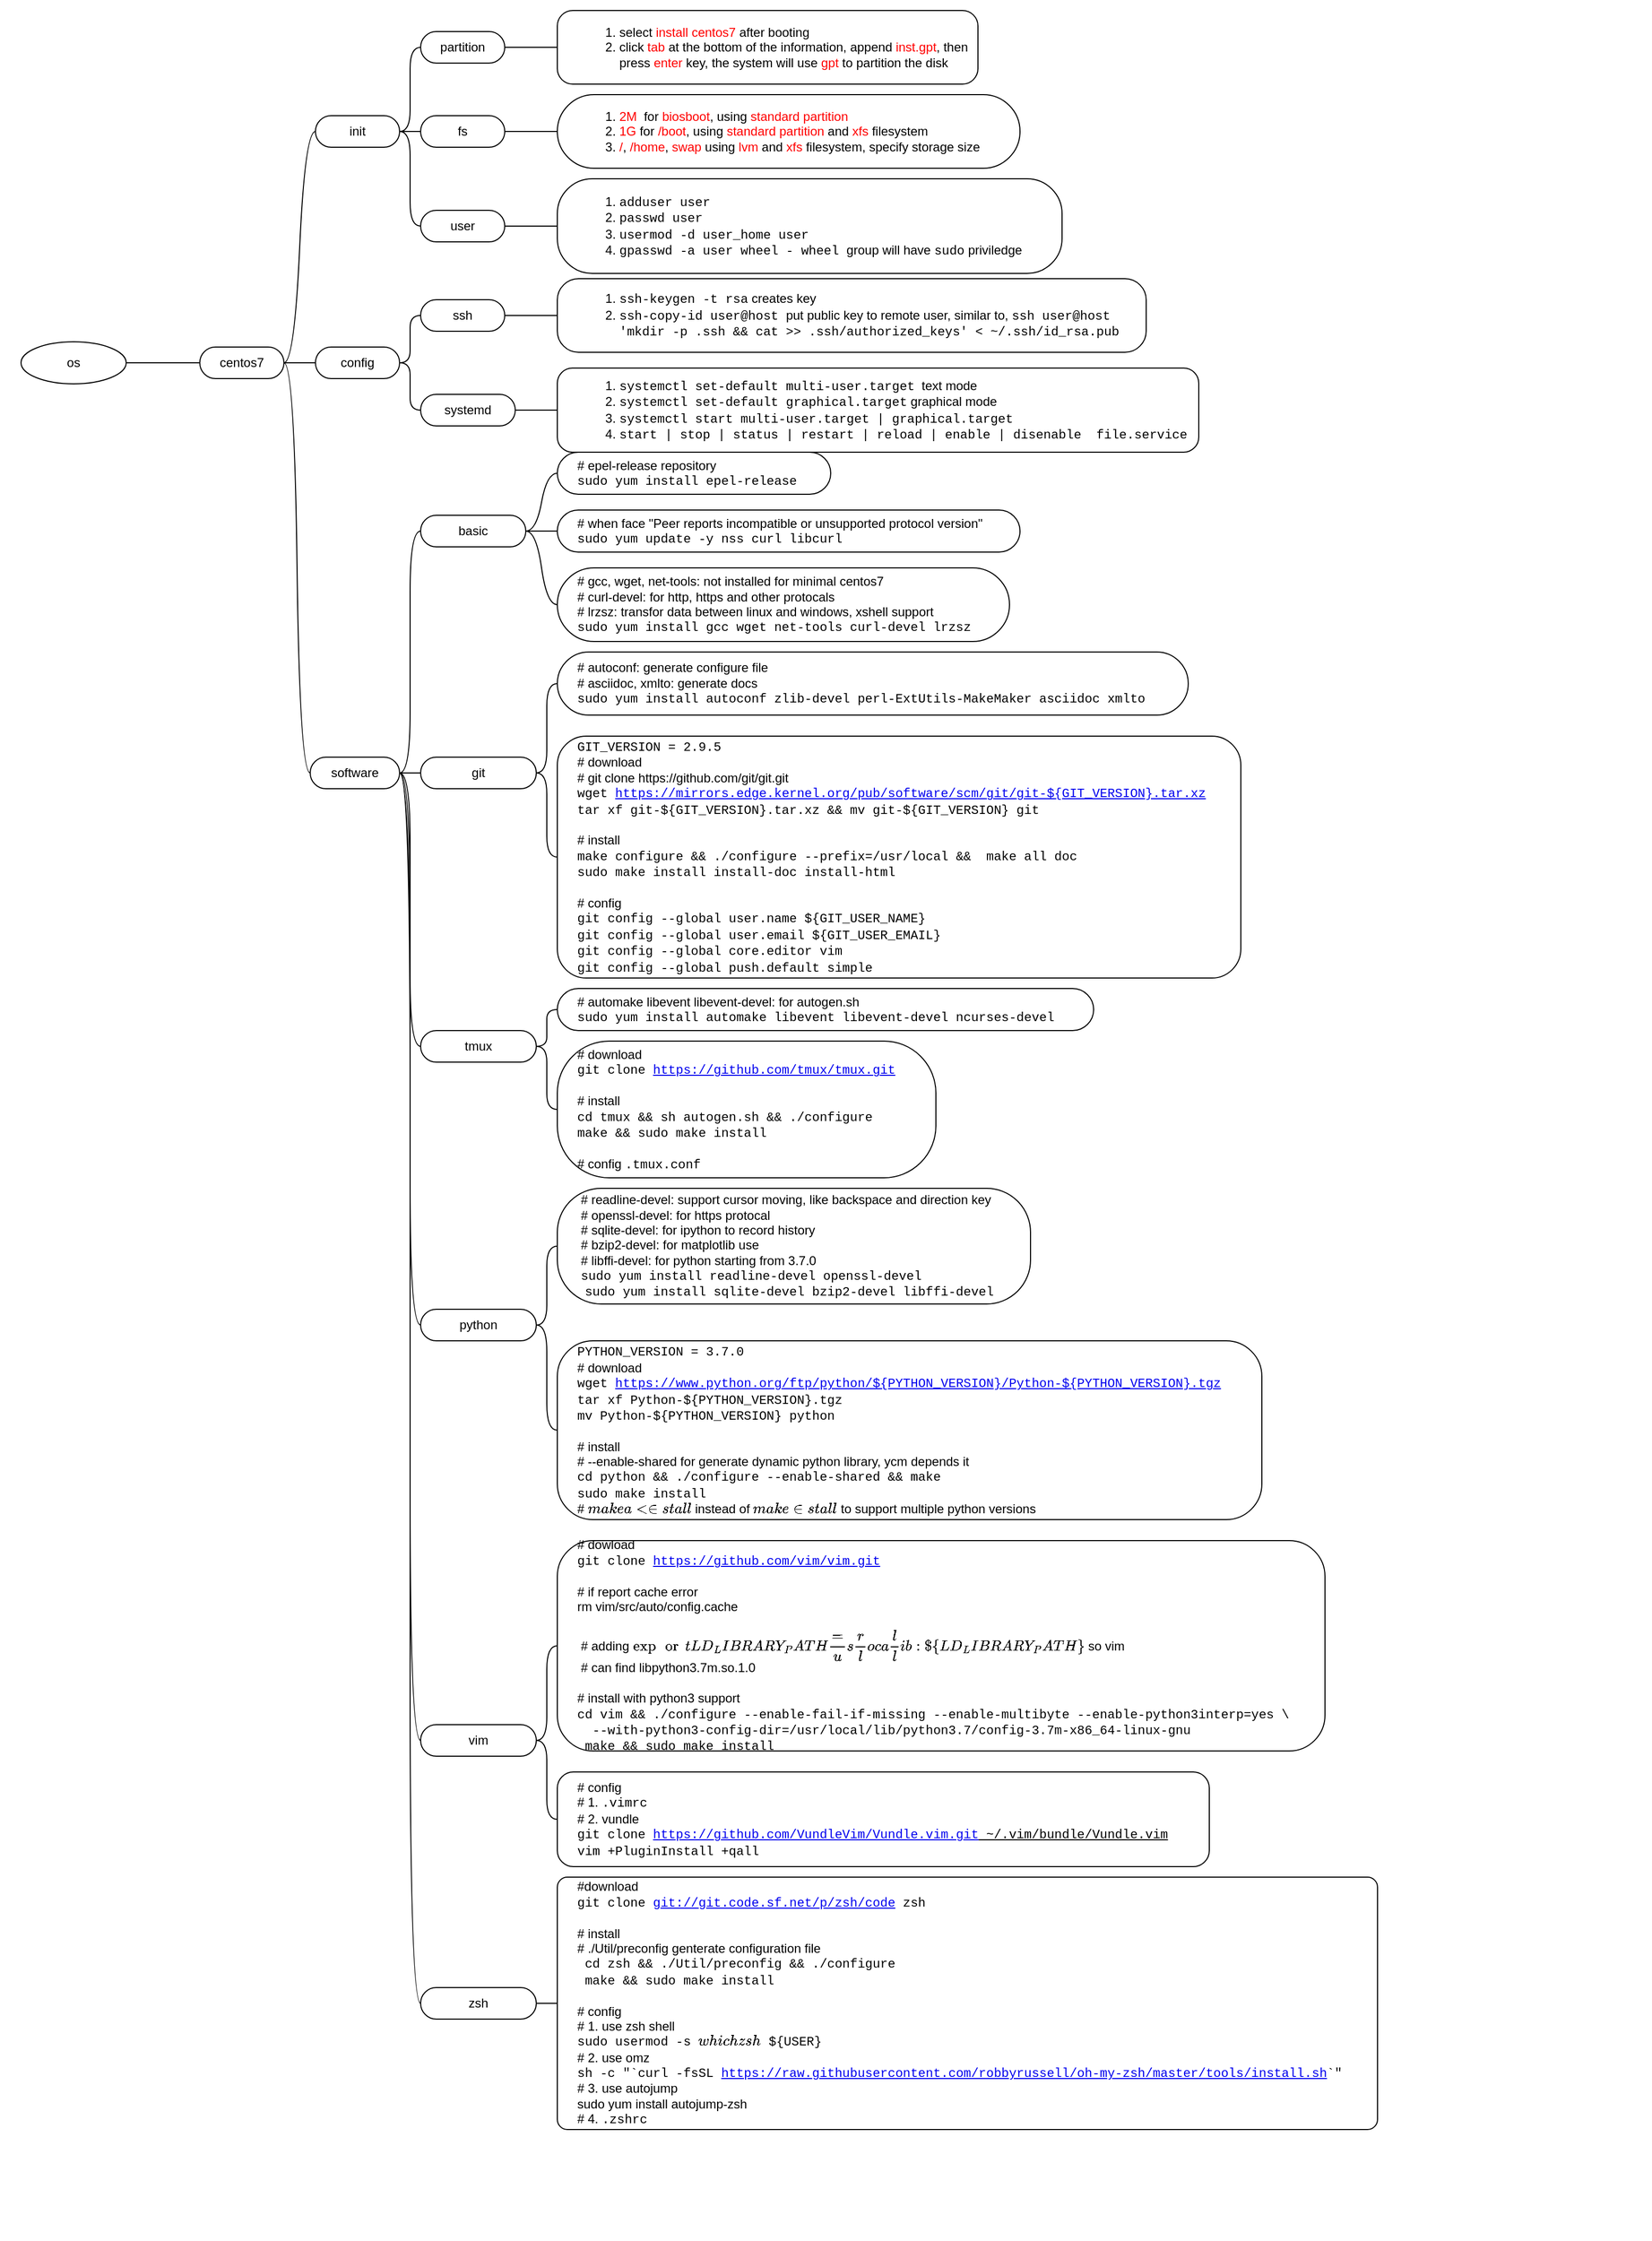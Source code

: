 <mxfile version="13.1.3">
    <diagram id="ZcUnJ_twquDnaqtTs_gT" name="os">
        <mxGraphModel dx="825" dy="480" grid="1" gridSize="10" guides="1" tooltips="1" connect="1" arrows="1" fold="1" page="1" pageScale="1" pageWidth="2339" pageHeight="3300" math="0" shadow="0">
            <root>
                <mxCell id="0"/>
                <mxCell id="1" parent="0"/>
                <mxCell id="6-5GKK2MCSEunAJBY8cB-1" value="" style="swimlane;html=1;startSize=20;horizontal=1;containerType=tree;strokeColor=none;fillColor=none;align=left;spacingLeft=4;fontStyle=0;whiteSpace=wrap;" parent="1" vertex="1">
                    <mxGeometry x="10" y="80" width="1570" height="2130" as="geometry"/>
                </mxCell>
                <mxCell id="6-5GKK2MCSEunAJBY8cB-2" value="" style="edgeStyle=entityRelationEdgeStyle;startArrow=none;endArrow=none;segment=10;curved=1;" parent="6-5GKK2MCSEunAJBY8cB-1" source="6-5GKK2MCSEunAJBY8cB-6" target="6-5GKK2MCSEunAJBY8cB-7" edge="1">
                    <mxGeometry relative="1" as="geometry"/>
                </mxCell>
                <mxCell id="6-5GKK2MCSEunAJBY8cB-6" value="os" style="ellipse;whiteSpace=wrap;html=1;align=center;container=1;recursiveResize=0;treeFolding=1;treeMoving=1;" parent="6-5GKK2MCSEunAJBY8cB-1" vertex="1">
                    <mxGeometry x="20" y="325" width="100" height="40" as="geometry"/>
                </mxCell>
                <mxCell id="6-5GKK2MCSEunAJBY8cB-7" value="centos7" style="whiteSpace=wrap;html=1;rounded=1;arcSize=50;align=center;verticalAlign=middle;container=1;recursiveResize=0;strokeWidth=1;autosize=1;spacing=4;treeFolding=1;treeMoving=1;" parent="6-5GKK2MCSEunAJBY8cB-1" vertex="1">
                    <mxGeometry x="190" y="330" width="80" height="30" as="geometry"/>
                </mxCell>
                <mxCell id="6-5GKK2MCSEunAJBY8cB-11" value="" style="edgeStyle=entityRelationEdgeStyle;startArrow=none;endArrow=none;segment=10;curved=1;" parent="6-5GKK2MCSEunAJBY8cB-1" source="6-5GKK2MCSEunAJBY8cB-7" target="6-5GKK2MCSEunAJBY8cB-12" edge="1">
                    <mxGeometry relative="1" as="geometry">
                        <mxPoint x="140" y="235" as="sourcePoint"/>
                    </mxGeometry>
                </mxCell>
                <mxCell id="6-5GKK2MCSEunAJBY8cB-12" value="init" style="whiteSpace=wrap;html=1;rounded=1;arcSize=50;align=center;verticalAlign=middle;container=1;recursiveResize=0;strokeWidth=1;autosize=1;spacing=4;treeFolding=1;treeMoving=1;" parent="6-5GKK2MCSEunAJBY8cB-1" vertex="1">
                    <mxGeometry x="300" y="110" width="80" height="30" as="geometry"/>
                </mxCell>
                <mxCell id="6-5GKK2MCSEunAJBY8cB-13" value="" style="edgeStyle=entityRelationEdgeStyle;startArrow=none;endArrow=none;segment=10;curved=1;" parent="6-5GKK2MCSEunAJBY8cB-1" source="6-5GKK2MCSEunAJBY8cB-12" target="6-5GKK2MCSEunAJBY8cB-14" edge="1">
                    <mxGeometry relative="1" as="geometry">
                        <mxPoint x="280" y="205" as="sourcePoint"/>
                    </mxGeometry>
                </mxCell>
                <mxCell id="6-5GKK2MCSEunAJBY8cB-14" value="partition" style="whiteSpace=wrap;html=1;rounded=1;arcSize=50;align=center;verticalAlign=middle;container=1;recursiveResize=0;strokeWidth=1;autosize=1;spacing=4;treeFolding=1;treeMoving=1;" parent="6-5GKK2MCSEunAJBY8cB-1" vertex="1">
                    <mxGeometry x="400" y="30" width="80" height="30" as="geometry"/>
                </mxCell>
                <mxCell id="6-5GKK2MCSEunAJBY8cB-15" value="" style="edgeStyle=entityRelationEdgeStyle;startArrow=none;endArrow=none;segment=10;curved=1;" parent="6-5GKK2MCSEunAJBY8cB-1" source="6-5GKK2MCSEunAJBY8cB-14" target="6-5GKK2MCSEunAJBY8cB-16" edge="1">
                    <mxGeometry relative="1" as="geometry">
                        <mxPoint x="395" y="180" as="sourcePoint"/>
                    </mxGeometry>
                </mxCell>
                <mxCell id="6-5GKK2MCSEunAJBY8cB-16" value="&lt;ol&gt;&lt;li&gt;select &lt;font color=&quot;#ff0000&quot;&gt;install centos7&lt;/font&gt; after booting&lt;/li&gt;&lt;li&gt;click &lt;font color=&quot;#ff0000&quot;&gt;tab&lt;/font&gt;&amp;nbsp;at the bottom of the information, append &lt;font color=&quot;#ff0000&quot;&gt;inst.gpt&lt;/font&gt;, then press &lt;font color=&quot;#ff0000&quot;&gt;enter&lt;/font&gt;&amp;nbsp;key, the system will use &lt;font color=&quot;#ff0000&quot;&gt;gpt&lt;/font&gt;&amp;nbsp;to partition the disk&lt;/li&gt;&lt;/ol&gt;" style="whiteSpace=wrap;html=1;rounded=1;arcSize=21;align=left;verticalAlign=middle;container=1;recursiveResize=0;strokeWidth=1;autosize=1;spacing=4;treeFolding=1;treeMoving=1;spacingLeft=15;" parent="6-5GKK2MCSEunAJBY8cB-1" vertex="1">
                    <mxGeometry x="530" y="10" width="400" height="70" as="geometry"/>
                </mxCell>
                <mxCell id="6-5GKK2MCSEunAJBY8cB-17" value="" style="edgeStyle=entityRelationEdgeStyle;startArrow=none;endArrow=none;segment=10;curved=1;" parent="6-5GKK2MCSEunAJBY8cB-1" source="6-5GKK2MCSEunAJBY8cB-12" target="6-5GKK2MCSEunAJBY8cB-18" edge="1">
                    <mxGeometry relative="1" as="geometry">
                        <mxPoint x="395" y="205" as="sourcePoint"/>
                    </mxGeometry>
                </mxCell>
                <mxCell id="6-5GKK2MCSEunAJBY8cB-18" value="fs" style="whiteSpace=wrap;html=1;rounded=1;arcSize=50;align=center;verticalAlign=middle;container=1;recursiveResize=0;strokeWidth=1;autosize=1;spacing=4;treeFolding=1;treeMoving=1;" parent="6-5GKK2MCSEunAJBY8cB-1" vertex="1">
                    <mxGeometry x="400" y="110" width="80" height="30" as="geometry"/>
                </mxCell>
                <mxCell id="6-5GKK2MCSEunAJBY8cB-19" value="" style="edgeStyle=entityRelationEdgeStyle;startArrow=none;endArrow=none;segment=10;curved=1;entryX=0;entryY=0.5;entryDx=0;entryDy=0;" parent="6-5GKK2MCSEunAJBY8cB-1" source="6-5GKK2MCSEunAJBY8cB-18" target="6-5GKK2MCSEunAJBY8cB-20" edge="1">
                    <mxGeometry relative="1" as="geometry">
                        <mxPoint x="395" y="205" as="sourcePoint"/>
                        <mxPoint x="490" y="130" as="targetPoint"/>
                    </mxGeometry>
                </mxCell>
                <mxCell id="6-5GKK2MCSEunAJBY8cB-20" value="&lt;ol&gt;&lt;li&gt;&lt;font color=&quot;#ff0000&quot;&gt;2M&lt;/font&gt;&amp;nbsp; for &lt;font color=&quot;#ff0000&quot;&gt;biosboot&lt;/font&gt;, using &lt;font color=&quot;#ff0000&quot;&gt;standard partition&lt;/font&gt;&lt;/li&gt;&lt;li&gt;&lt;font color=&quot;#ff0000&quot;&gt;1G&lt;/font&gt; for &lt;font color=&quot;#ff0000&quot;&gt;/boot&lt;/font&gt;, using &lt;font color=&quot;#ff0000&quot;&gt;standard partition&lt;/font&gt; and &lt;font color=&quot;#ff0000&quot;&gt;xfs&lt;/font&gt; filesystem&lt;/li&gt;&lt;li&gt;&lt;font color=&quot;#ff0000&quot;&gt;/&lt;/font&gt;, &lt;font color=&quot;#ff0000&quot;&gt;/home&lt;/font&gt;, &lt;font color=&quot;#ff0000&quot;&gt;swap&lt;/font&gt; using &lt;font color=&quot;#ff0000&quot;&gt;lvm&lt;/font&gt; and &lt;font color=&quot;#ff0000&quot;&gt;xfs&lt;/font&gt; filesystem, specify storage size&lt;/li&gt;&lt;/ol&gt;" style="whiteSpace=wrap;html=1;rounded=1;arcSize=50;align=left;verticalAlign=middle;container=1;recursiveResize=0;strokeWidth=1;autosize=1;spacing=4;treeFolding=1;treeMoving=1;spacingLeft=15;" parent="6-5GKK2MCSEunAJBY8cB-1" vertex="1">
                    <mxGeometry x="530" y="90" width="440" height="70" as="geometry"/>
                </mxCell>
                <mxCell id="6-5GKK2MCSEunAJBY8cB-25" value="" style="edgeStyle=entityRelationEdgeStyle;startArrow=none;endArrow=none;segment=10;curved=1;" parent="6-5GKK2MCSEunAJBY8cB-1" source="6-5GKK2MCSEunAJBY8cB-12" target="6-5GKK2MCSEunAJBY8cB-26" edge="1">
                    <mxGeometry relative="1" as="geometry">
                        <mxPoint x="385" y="165" as="sourcePoint"/>
                    </mxGeometry>
                </mxCell>
                <mxCell id="6-5GKK2MCSEunAJBY8cB-26" value="user" style="whiteSpace=wrap;html=1;rounded=1;arcSize=50;align=center;verticalAlign=middle;container=1;recursiveResize=0;strokeWidth=1;autosize=1;spacing=4;treeFolding=1;treeMoving=1;" parent="6-5GKK2MCSEunAJBY8cB-1" vertex="1">
                    <mxGeometry x="400" y="200" width="80" height="30" as="geometry"/>
                </mxCell>
                <mxCell id="6-5GKK2MCSEunAJBY8cB-27" value="" style="edgeStyle=entityRelationEdgeStyle;startArrow=none;endArrow=none;segment=10;curved=1;" parent="6-5GKK2MCSEunAJBY8cB-1" source="6-5GKK2MCSEunAJBY8cB-26" target="6-5GKK2MCSEunAJBY8cB-28" edge="1">
                    <mxGeometry relative="1" as="geometry">
                        <mxPoint x="385" y="205" as="sourcePoint"/>
                    </mxGeometry>
                </mxCell>
                <mxCell id="6-5GKK2MCSEunAJBY8cB-28" value="&lt;ol&gt;&lt;li&gt;&lt;font face=&quot;Courier New&quot;&gt;adduser user&lt;/font&gt;&lt;/li&gt;&lt;li&gt;&lt;font face=&quot;Courier New&quot;&gt;passwd user&lt;/font&gt;&lt;/li&gt;&lt;li&gt;&lt;font face=&quot;Courier New&quot;&gt;usermod -d user_home user&lt;/font&gt;&lt;/li&gt;&lt;li&gt;&lt;font face=&quot;Courier New&quot;&gt;gpasswd -a user wheel -&amp;nbsp;&lt;/font&gt;&lt;font face=&quot;Courier New&quot;&gt;wheel &lt;/font&gt;&lt;span&gt;group will have &lt;/span&gt;&lt;font face=&quot;Courier New&quot;&gt;sudo&lt;/font&gt;&lt;span&gt; priviledge&lt;/span&gt;&lt;/li&gt;&lt;/ol&gt;" style="whiteSpace=wrap;html=1;rounded=1;arcSize=37;align=left;verticalAlign=middle;container=1;recursiveResize=0;strokeWidth=1;autosize=1;spacing=4;treeFolding=1;treeMoving=1;spacingLeft=15;" parent="6-5GKK2MCSEunAJBY8cB-1" vertex="1">
                    <mxGeometry x="530" y="170" width="480" height="90" as="geometry"/>
                </mxCell>
                <mxCell id="6-5GKK2MCSEunAJBY8cB-31" value="" style="edgeStyle=entityRelationEdgeStyle;startArrow=none;endArrow=none;segment=10;curved=1;" parent="6-5GKK2MCSEunAJBY8cB-1" source="6-5GKK2MCSEunAJBY8cB-40" target="6-5GKK2MCSEunAJBY8cB-32" edge="1">
                    <mxGeometry relative="1" as="geometry">
                        <mxPoint x="390" y="155" as="sourcePoint"/>
                    </mxGeometry>
                </mxCell>
                <mxCell id="6-5GKK2MCSEunAJBY8cB-32" value="&lt;ol&gt;&lt;li&gt;&lt;font face=&quot;Courier New&quot;&gt;systemctl set-default multi-user.target&lt;/font&gt;&lt;font color=&quot;#ff0000&quot;&gt;&amp;nbsp;&lt;/font&gt;&amp;nbsp;text mode&lt;/li&gt;&lt;li&gt;&lt;font face=&quot;Courier New&quot;&gt;systemctl set-default graphical.target&lt;/font&gt; graphical mode&lt;/li&gt;&lt;li&gt;&lt;font face=&quot;Courier New&quot;&gt;systemctl start multi-user.target | graphical.target&lt;/font&gt;&lt;/li&gt;&lt;li&gt;&lt;font face=&quot;Courier New&quot;&gt;start | stop&amp;nbsp;| status&amp;nbsp;| restart | reload | enable | disenable&amp;nbsp; file.service&lt;/font&gt;&lt;/li&gt;&lt;/ol&gt;" style="whiteSpace=wrap;html=1;rounded=1;arcSize=18;align=left;verticalAlign=middle;container=1;recursiveResize=0;strokeWidth=1;autosize=1;spacing=4;treeFolding=1;treeMoving=1;spacingLeft=15;" parent="6-5GKK2MCSEunAJBY8cB-1" vertex="1">
                    <mxGeometry x="530" y="350" width="610" height="80" as="geometry"/>
                </mxCell>
                <mxCell id="6-5GKK2MCSEunAJBY8cB-33" value="" style="edgeStyle=entityRelationEdgeStyle;startArrow=none;endArrow=none;segment=10;curved=1;" parent="6-5GKK2MCSEunAJBY8cB-1" source="6-5GKK2MCSEunAJBY8cB-7" target="6-5GKK2MCSEunAJBY8cB-34" edge="1">
                    <mxGeometry relative="1" as="geometry">
                        <mxPoint x="290" y="240" as="sourcePoint"/>
                    </mxGeometry>
                </mxCell>
                <mxCell id="6-5GKK2MCSEunAJBY8cB-34" value="config" style="whiteSpace=wrap;html=1;rounded=1;arcSize=50;align=center;verticalAlign=middle;container=1;recursiveResize=0;strokeWidth=1;autosize=1;spacing=4;treeFolding=1;treeMoving=1;" parent="6-5GKK2MCSEunAJBY8cB-1" vertex="1">
                    <mxGeometry x="300" y="330" width="80" height="30" as="geometry"/>
                </mxCell>
                <mxCell id="6-5GKK2MCSEunAJBY8cB-35" value="" style="edgeStyle=entityRelationEdgeStyle;startArrow=none;endArrow=none;segment=10;curved=1;" parent="6-5GKK2MCSEunAJBY8cB-1" source="6-5GKK2MCSEunAJBY8cB-34" target="6-5GKK2MCSEunAJBY8cB-36" edge="1">
                    <mxGeometry relative="1" as="geometry">
                        <mxPoint x="300" y="260" as="sourcePoint"/>
                    </mxGeometry>
                </mxCell>
                <mxCell id="6-5GKK2MCSEunAJBY8cB-36" value="ssh" style="whiteSpace=wrap;html=1;rounded=1;arcSize=50;align=center;verticalAlign=middle;container=1;recursiveResize=0;strokeWidth=1;autosize=1;spacing=4;treeFolding=1;treeMoving=1;" parent="6-5GKK2MCSEunAJBY8cB-1" vertex="1">
                    <mxGeometry x="400" y="285" width="80" height="30" as="geometry"/>
                </mxCell>
                <mxCell id="6-5GKK2MCSEunAJBY8cB-37" value="" style="edgeStyle=entityRelationEdgeStyle;startArrow=none;endArrow=none;segment=10;curved=1;" parent="6-5GKK2MCSEunAJBY8cB-1" source="6-5GKK2MCSEunAJBY8cB-36" target="6-5GKK2MCSEunAJBY8cB-38" edge="1">
                    <mxGeometry relative="1" as="geometry">
                        <mxPoint x="390" y="370" as="sourcePoint"/>
                    </mxGeometry>
                </mxCell>
                <mxCell id="6-5GKK2MCSEunAJBY8cB-38" value="&lt;ol&gt;&lt;li&gt;&lt;font face=&quot;Courier New&quot;&gt;ssh-keygen -t rsa&lt;/font&gt;&amp;nbsp;creates key&lt;/li&gt;&lt;li&gt;&lt;font face=&quot;Courier New&quot;&gt;ssh-copy-id user@host&lt;font color=&quot;#ff0000&quot;&gt;&amp;nbsp;&lt;/font&gt;&lt;/font&gt;put public key to remote user, similar to,&amp;nbsp;&lt;font face=&quot;Courier New&quot;&gt;ssh user@host 'mkdir -p .ssh &amp;amp;&amp;amp; cat &amp;gt;&amp;gt; .ssh/authorized_keys' &amp;lt; ~/.ssh/id_rsa.pub&lt;/font&gt;&lt;/li&gt;&lt;/ol&gt;" style="whiteSpace=wrap;html=1;rounded=1;arcSize=29;align=left;verticalAlign=middle;container=1;recursiveResize=0;strokeWidth=1;autosize=1;spacing=4;treeFolding=1;treeMoving=1;spacingLeft=15;" parent="6-5GKK2MCSEunAJBY8cB-1" vertex="1">
                    <mxGeometry x="530" y="265" width="560" height="70" as="geometry"/>
                </mxCell>
                <mxCell id="6-5GKK2MCSEunAJBY8cB-39" value="" style="edgeStyle=entityRelationEdgeStyle;startArrow=none;endArrow=none;segment=10;curved=1;" parent="6-5GKK2MCSEunAJBY8cB-1" source="6-5GKK2MCSEunAJBY8cB-34" target="6-5GKK2MCSEunAJBY8cB-40" edge="1">
                    <mxGeometry relative="1" as="geometry">
                        <mxPoint x="390" y="430" as="sourcePoint"/>
                    </mxGeometry>
                </mxCell>
                <mxCell id="6-5GKK2MCSEunAJBY8cB-40" value="systemd" style="whiteSpace=wrap;html=1;rounded=1;arcSize=50;align=center;verticalAlign=middle;container=1;recursiveResize=0;strokeWidth=1;autosize=1;spacing=4;treeFolding=1;treeMoving=1;" parent="6-5GKK2MCSEunAJBY8cB-1" vertex="1">
                    <mxGeometry x="400" y="375" width="90" height="30" as="geometry"/>
                </mxCell>
                <mxCell id="bI8wqnvab-aOPjr-A80t-1" value="" style="edgeStyle=entityRelationEdgeStyle;startArrow=none;endArrow=none;segment=10;curved=1;" parent="6-5GKK2MCSEunAJBY8cB-1" source="6-5GKK2MCSEunAJBY8cB-7" target="bI8wqnvab-aOPjr-A80t-2" edge="1">
                    <mxGeometry relative="1" as="geometry">
                        <mxPoint x="300" y="310" as="sourcePoint"/>
                    </mxGeometry>
                </mxCell>
                <mxCell id="bI8wqnvab-aOPjr-A80t-2" value="software" style="whiteSpace=wrap;html=1;rounded=1;arcSize=50;align=center;verticalAlign=middle;container=1;recursiveResize=0;strokeWidth=1;autosize=1;spacing=4;treeFolding=1;treeMoving=1;" parent="6-5GKK2MCSEunAJBY8cB-1" vertex="1">
                    <mxGeometry x="295" y="720" width="85" height="30" as="geometry"/>
                </mxCell>
                <mxCell id="bI8wqnvab-aOPjr-A80t-3" value="" style="edgeStyle=entityRelationEdgeStyle;startArrow=none;endArrow=none;segment=10;curved=1;" parent="6-5GKK2MCSEunAJBY8cB-1" source="bI8wqnvab-aOPjr-A80t-2" target="bI8wqnvab-aOPjr-A80t-4" edge="1">
                    <mxGeometry relative="1" as="geometry">
                        <mxPoint x="290" y="325" as="sourcePoint"/>
                    </mxGeometry>
                </mxCell>
                <mxCell id="bI8wqnvab-aOPjr-A80t-4" value="basic" style="whiteSpace=wrap;html=1;rounded=1;arcSize=50;align=center;verticalAlign=middle;container=1;recursiveResize=0;strokeWidth=1;autosize=1;spacing=4;treeFolding=1;treeMoving=1;" parent="6-5GKK2MCSEunAJBY8cB-1" vertex="1">
                    <mxGeometry x="400" y="490" width="100" height="30" as="geometry"/>
                </mxCell>
                <mxCell id="bI8wqnvab-aOPjr-A80t-5" value="" style="edgeStyle=entityRelationEdgeStyle;startArrow=none;endArrow=none;segment=10;curved=1;" parent="6-5GKK2MCSEunAJBY8cB-1" source="bI8wqnvab-aOPjr-A80t-2" target="bI8wqnvab-aOPjr-A80t-6" edge="1">
                    <mxGeometry relative="1" as="geometry">
                        <mxPoint x="400" y="575" as="sourcePoint"/>
                    </mxGeometry>
                </mxCell>
                <mxCell id="bI8wqnvab-aOPjr-A80t-6" value="git" style="whiteSpace=wrap;html=1;rounded=1;arcSize=50;align=center;verticalAlign=middle;container=1;recursiveResize=0;strokeWidth=1;autosize=1;spacing=4;treeFolding=1;treeMoving=1;" parent="6-5GKK2MCSEunAJBY8cB-1" vertex="1">
                    <mxGeometry x="400" y="720" width="110" height="30" as="geometry"/>
                </mxCell>
                <mxCell id="bI8wqnvab-aOPjr-A80t-7" value="" style="edgeStyle=entityRelationEdgeStyle;startArrow=none;endArrow=none;segment=10;curved=1;" parent="6-5GKK2MCSEunAJBY8cB-1" source="bI8wqnvab-aOPjr-A80t-4" target="bI8wqnvab-aOPjr-A80t-8" edge="1">
                    <mxGeometry relative="1" as="geometry">
                        <mxPoint x="390" y="575" as="sourcePoint"/>
                    </mxGeometry>
                </mxCell>
                <mxCell id="bI8wqnvab-aOPjr-A80t-8" value="# gcc, wget, net-tools: not installed for minimal centos7&lt;br&gt;# curl-devel:&amp;nbsp;for http, https and other protocals&lt;br&gt;# lrzsz: transfor data between linux and windows, xshell support&lt;br&gt;&lt;font face=&quot;Courier New&quot;&gt;sudo yum install gcc wget net-tools curl-devel lrzsz&lt;/font&gt;" style="whiteSpace=wrap;html=1;rounded=1;arcSize=50;align=left;verticalAlign=middle;container=1;recursiveResize=0;strokeWidth=1;autosize=1;spacing=4;treeFolding=1;treeMoving=1;spacingLeft=15;" parent="6-5GKK2MCSEunAJBY8cB-1" vertex="1">
                    <mxGeometry x="530" y="540" width="430" height="70" as="geometry"/>
                </mxCell>
                <mxCell id="bI8wqnvab-aOPjr-A80t-9" value="" style="edgeStyle=entityRelationEdgeStyle;startArrow=none;endArrow=none;segment=10;curved=1;" parent="6-5GKK2MCSEunAJBY8cB-1" source="bI8wqnvab-aOPjr-A80t-4" target="bI8wqnvab-aOPjr-A80t-10" edge="1">
                    <mxGeometry relative="1" as="geometry">
                        <mxPoint x="495" y="535" as="sourcePoint"/>
                    </mxGeometry>
                </mxCell>
                <mxCell id="bI8wqnvab-aOPjr-A80t-10" value="# when face &quot;Peer reports incompatible or unsupported protocol version&quot;&lt;br&gt;&lt;font face=&quot;Courier New&quot;&gt;sudo yum update -y nss curl libcurl&lt;/font&gt;" style="whiteSpace=wrap;html=1;rounded=1;arcSize=50;align=left;verticalAlign=middle;container=1;recursiveResize=0;strokeWidth=1;autosize=1;spacing=4;treeFolding=1;treeMoving=1;spacingLeft=15;" parent="6-5GKK2MCSEunAJBY8cB-1" vertex="1">
                    <mxGeometry x="530" y="485" width="440" height="40" as="geometry"/>
                </mxCell>
                <mxCell id="bI8wqnvab-aOPjr-A80t-11" value="" style="edgeStyle=entityRelationEdgeStyle;startArrow=none;endArrow=none;segment=10;curved=1;" parent="6-5GKK2MCSEunAJBY8cB-1" source="bI8wqnvab-aOPjr-A80t-4" target="bI8wqnvab-aOPjr-A80t-12" edge="1">
                    <mxGeometry relative="1" as="geometry">
                        <mxPoint x="510" y="575" as="sourcePoint"/>
                    </mxGeometry>
                </mxCell>
                <mxCell id="bI8wqnvab-aOPjr-A80t-12" value="# epel-release repository&lt;br&gt;&lt;font face=&quot;Courier New&quot;&gt;sudo yum install epel-release&lt;/font&gt;" style="whiteSpace=wrap;html=1;rounded=1;arcSize=50;align=left;verticalAlign=middle;container=1;recursiveResize=0;strokeWidth=1;autosize=1;spacing=4;treeFolding=1;treeMoving=1;spacingLeft=15;" parent="6-5GKK2MCSEunAJBY8cB-1" vertex="1">
                    <mxGeometry x="530" y="430" width="260" height="40" as="geometry"/>
                </mxCell>
                <mxCell id="bI8wqnvab-aOPjr-A80t-13" value="" style="edgeStyle=entityRelationEdgeStyle;startArrow=none;endArrow=none;segment=10;curved=1;" parent="6-5GKK2MCSEunAJBY8cB-1" source="bI8wqnvab-aOPjr-A80t-6" target="bI8wqnvab-aOPjr-A80t-14" edge="1">
                    <mxGeometry relative="1" as="geometry">
                        <mxPoint x="390" y="575" as="sourcePoint"/>
                    </mxGeometry>
                </mxCell>
                <mxCell id="bI8wqnvab-aOPjr-A80t-14" value="&lt;div&gt;&lt;span&gt;# autoconf: generate configure file&lt;/span&gt;&lt;br&gt;&lt;/div&gt;&lt;div&gt;# asciidoc, xmlto: generate docs&lt;/div&gt;&lt;div&gt;&lt;font face=&quot;Courier New&quot;&gt;sudo yum install autoconf zlib-devel&amp;nbsp;&lt;span&gt;perl-ExtUtils-MakeMaker asciidoc xmlto&lt;/span&gt;&lt;/font&gt;&lt;/div&gt;" style="whiteSpace=wrap;html=1;rounded=1;arcSize=50;align=left;verticalAlign=middle;container=1;recursiveResize=0;strokeWidth=1;autosize=1;spacing=4;treeFolding=1;treeMoving=1;spacingLeft=15;" parent="6-5GKK2MCSEunAJBY8cB-1" vertex="1">
                    <mxGeometry x="530" y="620" width="600" height="60" as="geometry"/>
                </mxCell>
                <mxCell id="bI8wqnvab-aOPjr-A80t-15" value="" style="edgeStyle=entityRelationEdgeStyle;startArrow=none;endArrow=none;segment=10;curved=1;" parent="6-5GKK2MCSEunAJBY8cB-1" source="bI8wqnvab-aOPjr-A80t-6" target="bI8wqnvab-aOPjr-A80t-16" edge="1">
                    <mxGeometry relative="1" as="geometry">
                        <mxPoint x="510" y="755" as="sourcePoint"/>
                    </mxGeometry>
                </mxCell>
                <mxCell id="bI8wqnvab-aOPjr-A80t-16" value="&lt;font face=&quot;Courier New&quot;&gt;GIT_VERSION = 2.9.5&lt;br&gt;&lt;/font&gt;# download&lt;br&gt;#&amp;nbsp;git clone https://github.com/git/git.git&lt;br&gt;&lt;div&gt;&lt;font face=&quot;Courier New&quot;&gt;wget &lt;font color=&quot;#ffffff&quot;&gt;&lt;a href=&quot;https://mirrors.edge.kernel.org/pub/software/scm/git/git-${GIT_VERSION}.tar.xz&quot;&gt;https://mirrors.edge.kernel.org/pub/software/scm/git/git-${GIT_VERSION}.tar.xz&lt;/a&gt;&lt;/font&gt;&lt;/font&gt;&lt;/div&gt;&lt;div&gt;&lt;font face=&quot;Courier New&quot;&gt;tar xf git-${GIT_VERSION}.tar.xz &amp;amp;&amp;amp; mv git-${GIT_VERSION} git&lt;/font&gt;&lt;/div&gt;&lt;div&gt;&lt;br&gt;&lt;/div&gt;&lt;div&gt;# install&lt;/div&gt;&lt;div&gt;&lt;div&gt;&lt;font face=&quot;Courier New&quot;&gt;make configure &amp;amp;&amp;amp;&amp;nbsp;&lt;span&gt;./configure --prefix=/usr/local &amp;amp;&amp;amp;&amp;nbsp;&lt;/span&gt;&lt;span&gt;&amp;nbsp;make all doc&lt;/span&gt;&lt;/font&gt;&lt;/div&gt;&lt;div&gt;&lt;font face=&quot;Courier New&quot;&gt;sudo make install install-doc install-html&lt;/font&gt;&lt;/div&gt;&lt;/div&gt;&lt;div&gt;&lt;br&gt;&lt;/div&gt;&lt;div&gt;&lt;div&gt;# config&lt;/div&gt;&lt;div&gt;&lt;font face=&quot;Courier New&quot;&gt;git config --global user.name ${GIT_USER_NAME}&lt;/font&gt;&lt;/div&gt;&lt;div&gt;&lt;font face=&quot;Courier New&quot;&gt;git config --global user.email ${GIT_USER_EMAIL}&lt;/font&gt;&lt;/div&gt;&lt;div&gt;&lt;font face=&quot;Courier New&quot;&gt;git config --global core.editor vim&lt;/font&gt;&lt;/div&gt;&lt;div&gt;&lt;font face=&quot;Courier New&quot;&gt;git config --global push.default simple&lt;/font&gt;&lt;/div&gt;&lt;/div&gt;" style="whiteSpace=wrap;html=1;rounded=1;arcSize=12;align=left;verticalAlign=middle;container=1;recursiveResize=0;strokeWidth=1;autosize=1;spacing=4;treeFolding=1;treeMoving=1;spacingLeft=15;fontStyle=0" parent="6-5GKK2MCSEunAJBY8cB-1" vertex="1">
                    <mxGeometry x="530" y="700" width="650" height="230" as="geometry"/>
                </mxCell>
                <mxCell id="bI8wqnvab-aOPjr-A80t-17" value="" style="edgeStyle=entityRelationEdgeStyle;startArrow=none;endArrow=none;segment=10;curved=1;" parent="6-5GKK2MCSEunAJBY8cB-1" source="bI8wqnvab-aOPjr-A80t-2" target="bI8wqnvab-aOPjr-A80t-18" edge="1">
                    <mxGeometry relative="1" as="geometry">
                        <mxPoint x="390" y="575" as="sourcePoint"/>
                    </mxGeometry>
                </mxCell>
                <mxCell id="bI8wqnvab-aOPjr-A80t-18" value="tmux" style="whiteSpace=wrap;html=1;rounded=1;arcSize=50;align=center;verticalAlign=middle;container=1;recursiveResize=0;strokeWidth=1;autosize=1;spacing=4;treeFolding=1;treeMoving=1;" parent="6-5GKK2MCSEunAJBY8cB-1" vertex="1">
                    <mxGeometry x="400" y="980" width="110" height="30" as="geometry"/>
                </mxCell>
                <mxCell id="bI8wqnvab-aOPjr-A80t-19" value="" style="edgeStyle=entityRelationEdgeStyle;startArrow=none;endArrow=none;segment=10;curved=1;" parent="6-5GKK2MCSEunAJBY8cB-1" source="bI8wqnvab-aOPjr-A80t-18" target="bI8wqnvab-aOPjr-A80t-20" edge="1">
                    <mxGeometry relative="1" as="geometry">
                        <mxPoint x="390" y="805" as="sourcePoint"/>
                    </mxGeometry>
                </mxCell>
                <mxCell id="bI8wqnvab-aOPjr-A80t-20" value="# automake libevent libevent-devel: for autogen.sh&lt;br&gt;&lt;font face=&quot;Courier New&quot;&gt;sudo yum install automake libevent libevent-devel ncurses-devel&lt;/font&gt;" style="whiteSpace=wrap;html=1;rounded=1;arcSize=50;align=left;verticalAlign=middle;container=1;recursiveResize=0;strokeWidth=1;autosize=1;spacing=4;treeFolding=1;treeMoving=1;spacingLeft=15;" parent="6-5GKK2MCSEunAJBY8cB-1" vertex="1">
                    <mxGeometry x="530" y="940" width="510" height="40" as="geometry"/>
                </mxCell>
                <mxCell id="bI8wqnvab-aOPjr-A80t-21" value="" style="edgeStyle=entityRelationEdgeStyle;startArrow=none;endArrow=none;segment=10;curved=1;" parent="6-5GKK2MCSEunAJBY8cB-1" source="bI8wqnvab-aOPjr-A80t-18" target="bI8wqnvab-aOPjr-A80t-22" edge="1">
                    <mxGeometry relative="1" as="geometry">
                        <mxPoint x="500" y="1065" as="sourcePoint"/>
                    </mxGeometry>
                </mxCell>
                <mxCell id="bI8wqnvab-aOPjr-A80t-22" value="# download&lt;br&gt;&lt;font face=&quot;Courier New&quot;&gt;git clone &lt;font color=&quot;#ffffff&quot;&gt;&lt;a href=&quot;https://github.com/tmux/tmux.git&quot;&gt;https://github.com/tmux/tmux.git&lt;/a&gt;&lt;/font&gt;&lt;/font&gt;&lt;br&gt;&lt;br&gt;# install&lt;br&gt;&lt;div&gt;&lt;font face=&quot;Courier New&quot;&gt;cd tmux &amp;amp;&amp;amp;&amp;nbsp;&lt;span&gt;sh autogen.sh &amp;amp;&amp;amp;&lt;/span&gt;&lt;span&gt;&amp;nbsp;./configure&amp;nbsp;&lt;/span&gt;&lt;/font&gt;&lt;/div&gt;&lt;div&gt;&lt;font face=&quot;Courier New&quot;&gt;make &amp;amp;&amp;amp;&amp;nbsp;&lt;span&gt;sudo make install&lt;/span&gt;&lt;/font&gt;&lt;/div&gt;&lt;div&gt;&lt;span&gt;&lt;br&gt;&lt;/span&gt;&lt;/div&gt;&lt;div&gt;# config&lt;span&gt;&amp;nbsp;&lt;font face=&quot;Courier New&quot;&gt;.tmux.conf&lt;/font&gt;&lt;/span&gt;&lt;/div&gt;" style="whiteSpace=wrap;html=1;rounded=1;arcSize=38;align=left;verticalAlign=middle;container=1;recursiveResize=0;strokeWidth=1;autosize=1;spacing=4;treeFolding=1;treeMoving=1;spacingLeft=15;" parent="6-5GKK2MCSEunAJBY8cB-1" vertex="1">
                    <mxGeometry x="530" y="990" width="360" height="130" as="geometry"/>
                </mxCell>
                <mxCell id="bI8wqnvab-aOPjr-A80t-23" value="" style="edgeStyle=entityRelationEdgeStyle;startArrow=none;endArrow=none;segment=10;curved=1;" parent="6-5GKK2MCSEunAJBY8cB-1" source="bI8wqnvab-aOPjr-A80t-2" target="bI8wqnvab-aOPjr-A80t-24" edge="1">
                    <mxGeometry relative="1" as="geometry">
                        <mxPoint x="390" y="815" as="sourcePoint"/>
                    </mxGeometry>
                </mxCell>
                <mxCell id="bI8wqnvab-aOPjr-A80t-24" value="python" style="whiteSpace=wrap;html=1;rounded=1;arcSize=50;align=center;verticalAlign=middle;container=1;recursiveResize=0;strokeWidth=1;autosize=1;spacing=4;treeFolding=1;treeMoving=1;" parent="6-5GKK2MCSEunAJBY8cB-1" vertex="1">
                    <mxGeometry x="400" y="1245" width="110" height="30" as="geometry"/>
                </mxCell>
                <mxCell id="bI8wqnvab-aOPjr-A80t-25" value="" style="edgeStyle=entityRelationEdgeStyle;startArrow=none;endArrow=none;segment=10;curved=1;exitX=1;exitY=0.5;exitDx=0;exitDy=0;" parent="6-5GKK2MCSEunAJBY8cB-1" source="bI8wqnvab-aOPjr-A80t-24" target="bI8wqnvab-aOPjr-A80t-26" edge="1">
                    <mxGeometry relative="1" as="geometry">
                        <mxPoint x="510" y="1073" as="sourcePoint"/>
                    </mxGeometry>
                </mxCell>
                <mxCell id="bI8wqnvab-aOPjr-A80t-26" value="&lt;div&gt;&amp;nbsp;# readline-devel: support cursor moving, like backspace and direction key&lt;/div&gt;&lt;div&gt;&amp;nbsp;# openssl-devel: for https protocal&lt;/div&gt;&lt;div&gt;&amp;nbsp;# sqlite-devel: for ipython to record history&lt;/div&gt;&lt;div&gt;&amp;nbsp;# bzip2-devel: for matplotlib use&lt;/div&gt;&lt;div&gt;&amp;nbsp;# libffi-devel: for python starting from 3.7.0&lt;/div&gt;&lt;div&gt;&amp;nbsp;&lt;font face=&quot;Courier New&quot;&gt;sudo yum install readline-devel openssl-devel&amp;nbsp;&lt;/font&gt;&lt;/div&gt;&lt;div&gt;&lt;font face=&quot;Courier New&quot;&gt;&amp;nbsp;sudo yum install sqlite-devel bzip2-devel libffi-devel&lt;/font&gt;&lt;/div&gt;" style="whiteSpace=wrap;html=1;rounded=1;arcSize=38;align=left;verticalAlign=middle;container=1;recursiveResize=0;strokeWidth=1;autosize=1;spacing=4;treeFolding=1;treeMoving=1;spacingLeft=15;" parent="6-5GKK2MCSEunAJBY8cB-1" vertex="1">
                    <mxGeometry x="530" y="1130" width="450" height="110" as="geometry"/>
                </mxCell>
                <mxCell id="bI8wqnvab-aOPjr-A80t-27" value="" style="edgeStyle=entityRelationEdgeStyle;startArrow=none;endArrow=none;segment=10;curved=1;exitX=1;exitY=0.5;exitDx=0;exitDy=0;" parent="6-5GKK2MCSEunAJBY8cB-1" source="bI8wqnvab-aOPjr-A80t-24" target="bI8wqnvab-aOPjr-A80t-28" edge="1">
                    <mxGeometry relative="1" as="geometry">
                        <mxPoint x="520" y="1235" as="sourcePoint"/>
                    </mxGeometry>
                </mxCell>
                <mxCell id="bI8wqnvab-aOPjr-A80t-28" value="&lt;font face=&quot;Courier New&quot;&gt;PYTHON_VERSION = 3.7.0&lt;br&gt;&lt;/font&gt;# download&lt;br&gt;&lt;div&gt;&lt;font face=&quot;Courier New&quot;&gt;wget &lt;font color=&quot;#ffffff&quot;&gt;&lt;a href=&quot;https://www.python.org/ftp/python/${PYTHON_VERSION}/Python-${PYTHON_VERSION}.tgz&quot;&gt;https://www.python.org/ftp/python/${PYTHON_VERSION}/Python-${PYTHON_VERSION}.tgz&lt;/a&gt;&lt;/font&gt;&lt;/font&gt;&lt;/div&gt;&lt;div&gt;&lt;font face=&quot;Courier New&quot;&gt;tar xf Python-${PYTHON_VERSION}.tgz&lt;/font&gt;&lt;/div&gt;&lt;div&gt;&lt;font face=&quot;Courier New&quot;&gt;mv Python-${PYTHON_VERSION} python&lt;/font&gt;&lt;/div&gt;&lt;div&gt;&lt;br&gt;&lt;/div&gt;&lt;div&gt;# install&lt;/div&gt;&lt;div&gt;&lt;div&gt;# --enable-shared for generate dynamic python library, ycm depends it&lt;/div&gt;&lt;div&gt;&lt;font face=&quot;Courier New&quot;&gt;cd python &amp;amp;&amp;amp;&amp;nbsp;&lt;span&gt;./configure --enable-shared &amp;amp;&amp;amp;&amp;nbsp;&lt;/span&gt;&lt;span&gt;make&amp;nbsp;&lt;/span&gt;&lt;/font&gt;&lt;/div&gt;&lt;div&gt;&lt;span&gt;&lt;font face=&quot;Courier New&quot;&gt;sudo make install&lt;/font&gt;&lt;/span&gt;&lt;/div&gt;&lt;div&gt;# `make altinstall` instead of `make install` to support multiple python&lt;span&gt;&amp;nbsp;versions&lt;/span&gt;&lt;/div&gt;&lt;/div&gt;" style="whiteSpace=wrap;html=1;rounded=1;arcSize=20;align=left;verticalAlign=middle;container=1;recursiveResize=0;strokeWidth=1;autosize=1;spacing=4;treeFolding=1;treeMoving=1;spacingLeft=15;" parent="6-5GKK2MCSEunAJBY8cB-1" vertex="1">
                    <mxGeometry x="530" y="1275" width="670" height="170" as="geometry"/>
                </mxCell>
                <mxCell id="bI8wqnvab-aOPjr-A80t-29" value="" style="edgeStyle=entityRelationEdgeStyle;startArrow=none;endArrow=none;segment=10;curved=1;" parent="6-5GKK2MCSEunAJBY8cB-1" source="bI8wqnvab-aOPjr-A80t-2" target="bI8wqnvab-aOPjr-A80t-30" edge="1">
                    <mxGeometry relative="1" as="geometry">
                        <mxPoint x="390" y="815" as="sourcePoint"/>
                    </mxGeometry>
                </mxCell>
                <mxCell id="bI8wqnvab-aOPjr-A80t-30" value="vim" style="whiteSpace=wrap;html=1;rounded=1;arcSize=50;align=center;verticalAlign=middle;container=1;recursiveResize=0;strokeWidth=1;autosize=1;spacing=4;treeFolding=1;treeMoving=1;" parent="6-5GKK2MCSEunAJBY8cB-1" vertex="1">
                    <mxGeometry x="400" y="1640" width="110" height="30" as="geometry"/>
                </mxCell>
                <mxCell id="bI8wqnvab-aOPjr-A80t-31" value="" style="edgeStyle=entityRelationEdgeStyle;startArrow=none;endArrow=none;segment=10;curved=1;exitX=1;exitY=0.5;exitDx=0;exitDy=0;" parent="6-5GKK2MCSEunAJBY8cB-1" source="bI8wqnvab-aOPjr-A80t-30" target="bI8wqnvab-aOPjr-A80t-32" edge="1">
                    <mxGeometry relative="1" as="geometry">
                        <mxPoint x="520" y="1310" as="sourcePoint"/>
                    </mxGeometry>
                </mxCell>
                <mxCell id="bI8wqnvab-aOPjr-A80t-32" value="# dowload&lt;br&gt;&lt;font face=&quot;Courier New&quot;&gt;git clone &lt;font color=&quot;#ffffff&quot;&gt;&lt;a href=&quot;https://github.com/vim/vim.git&quot;&gt;https://github.com/vim/vim.git&lt;/a&gt;&lt;/font&gt;&lt;br&gt;&lt;/font&gt;&lt;br&gt;&lt;div&gt;# if report cache error&lt;/div&gt;&lt;div&gt;rm vim/src/auto/config.cache&lt;/div&gt;&lt;div&gt;&lt;br&gt;&lt;/div&gt;&lt;div&gt;&lt;div&gt;&amp;nbsp;# adding `export LD_LIBRARY_PATH=/usr/local/lib:${LD_LIBRARY_PATH}` so vim&lt;/div&gt;&lt;div&gt;&amp;nbsp;# can find libpython3.7m.so.1.0&lt;/div&gt;&lt;/div&gt;&lt;div&gt;&lt;br&gt;&lt;/div&gt;&lt;div&gt;# install with python3 support&lt;/div&gt;&lt;div&gt;&lt;div&gt;&lt;font face=&quot;Courier New&quot;&gt;cd vim &amp;amp;&amp;amp;&lt;span&gt;&amp;nbsp;./configure --enable-fail-if-missing --enable-multibyte&lt;/span&gt;&lt;span&gt;&amp;nbsp;--enable-python3interp=yes \&lt;/span&gt;&lt;/font&gt;&lt;/div&gt;&lt;div&gt;&lt;font face=&quot;Courier New&quot;&gt;&amp;nbsp; --with-python3-config-dir=/usr/local/lib/python3.7/config-3.7m-x86_64-linux-gnu&lt;/font&gt;&lt;/div&gt;&lt;div&gt;&lt;font face=&quot;Courier New&quot;&gt;&amp;nbsp;make &amp;amp;&amp;amp;&amp;nbsp;&lt;span&gt;sudo make install&lt;/span&gt;&lt;/font&gt;&lt;/div&gt;&lt;/div&gt;" style="whiteSpace=wrap;html=1;rounded=1;arcSize=17;align=left;verticalAlign=middle;container=1;recursiveResize=0;strokeWidth=1;autosize=1;spacing=4;treeFolding=1;treeMoving=1;spacingLeft=15;" parent="6-5GKK2MCSEunAJBY8cB-1" vertex="1">
                    <mxGeometry x="530" y="1465" width="730" height="200" as="geometry"/>
                </mxCell>
                <mxCell id="bI8wqnvab-aOPjr-A80t-33" value="" style="edgeStyle=entityRelationEdgeStyle;startArrow=none;endArrow=none;segment=10;curved=1;exitX=1;exitY=0.5;exitDx=0;exitDy=0;" parent="6-5GKK2MCSEunAJBY8cB-1" source="bI8wqnvab-aOPjr-A80t-30" target="bI8wqnvab-aOPjr-A80t-34" edge="1">
                    <mxGeometry relative="1" as="geometry">
                        <mxPoint x="510" y="1615" as="sourcePoint"/>
                    </mxGeometry>
                </mxCell>
                <mxCell id="bI8wqnvab-aOPjr-A80t-34" value="# config&lt;br&gt;# 1.&lt;font color=&quot;#ff0000&quot;&gt;&amp;nbsp;&lt;/font&gt;&lt;font face=&quot;Courier New&quot;&gt;.vimrc&lt;/font&gt;&lt;br&gt;# 2. vundle&lt;br&gt;&lt;font face=&quot;Courier New&quot;&gt;git clone &lt;u&gt;&lt;a href=&quot;https://github.com/VundleVim/Vundle.vim.git&quot;&gt;https://github.com/VundleVim/Vundle.vim.git&lt;/a&gt; ~/.vim/bundle/Vundle.vim&lt;/u&gt;&lt;br&gt;vim +PluginInstall +qall&lt;/font&gt;" style="whiteSpace=wrap;html=1;rounded=1;arcSize=17;align=left;verticalAlign=middle;container=1;recursiveResize=0;strokeWidth=1;autosize=1;spacing=4;treeFolding=1;treeMoving=1;spacingLeft=15;" parent="6-5GKK2MCSEunAJBY8cB-1" vertex="1">
                    <mxGeometry x="530" y="1685" width="620" height="90" as="geometry"/>
                </mxCell>
                <mxCell id="bI8wqnvab-aOPjr-A80t-35" value="" style="edgeStyle=entityRelationEdgeStyle;startArrow=none;endArrow=none;segment=10;curved=1;" parent="6-5GKK2MCSEunAJBY8cB-1" source="bI8wqnvab-aOPjr-A80t-2" target="bI8wqnvab-aOPjr-A80t-36" edge="1">
                    <mxGeometry relative="1" as="geometry">
                        <mxPoint x="390" y="815" as="sourcePoint"/>
                    </mxGeometry>
                </mxCell>
                <mxCell id="bI8wqnvab-aOPjr-A80t-36" value="zsh" style="whiteSpace=wrap;html=1;rounded=1;arcSize=50;align=center;verticalAlign=middle;container=1;recursiveResize=0;strokeWidth=1;autosize=1;spacing=4;treeFolding=1;treeMoving=1;" parent="6-5GKK2MCSEunAJBY8cB-1" vertex="1">
                    <mxGeometry x="400" y="1890" width="110" height="30" as="geometry"/>
                </mxCell>
                <mxCell id="bI8wqnvab-aOPjr-A80t-37" value="" style="edgeStyle=entityRelationEdgeStyle;startArrow=none;endArrow=none;segment=10;curved=1;" parent="6-5GKK2MCSEunAJBY8cB-1" source="bI8wqnvab-aOPjr-A80t-36" target="bI8wqnvab-aOPjr-A80t-38" edge="1">
                    <mxGeometry relative="1" as="geometry">
                        <mxPoint x="520" y="1705" as="sourcePoint"/>
                    </mxGeometry>
                </mxCell>
                <mxCell id="bI8wqnvab-aOPjr-A80t-38" value="#download&lt;br style=&quot;font-size: 12px&quot;&gt;&lt;font face=&quot;Courier New&quot;&gt;git clone &lt;font color=&quot;#ffffff&quot;&gt;&lt;a&gt;git://git.code.sf.net/p/zsh/code&lt;/a&gt;&lt;/font&gt; zsh&lt;/font&gt;&lt;br style=&quot;font-size: 12px&quot;&gt;&lt;br style=&quot;font-size: 12px&quot;&gt;# install&lt;br&gt;# ./Util/preconfig genterate configuration file&lt;br style=&quot;font-size: 12px&quot;&gt;&lt;div style=&quot;font-size: 12px&quot;&gt;&lt;font face=&quot;Courier New&quot;&gt;&amp;nbsp;cd zsh &amp;amp;&amp;amp;&amp;nbsp;&lt;span style=&quot;font-size: 12px&quot;&gt;./Util/preconfig &amp;amp;&amp;amp;&lt;/span&gt;&lt;span style=&quot;font-size: 12px&quot;&gt;&amp;nbsp;./configure&lt;/span&gt;&lt;/font&gt;&lt;/div&gt;&lt;div style=&quot;font-size: 12px&quot;&gt;&lt;font face=&quot;Courier New&quot;&gt;&amp;nbsp;make &amp;amp;&amp;amp; sudo make install&lt;/font&gt;&lt;/div&gt;&lt;div style=&quot;font-size: 12px&quot;&gt;&lt;br style=&quot;font-size: 12px&quot;&gt;&lt;/div&gt;&lt;div style=&quot;font-size: 12px&quot;&gt;# config&lt;/div&gt;&lt;div style=&quot;font-size: 12px&quot;&gt;# 1. use zsh shell&lt;/div&gt;&lt;div style=&quot;font-size: 12px&quot;&gt;&lt;font face=&quot;Courier New&quot;&gt;sudo usermod -s `which zsh` ${USER}&lt;/font&gt;&lt;br style=&quot;font-size: 12px&quot;&gt;&lt;/div&gt;&lt;div style=&quot;font-size: 12px&quot;&gt;# 2. use omz&lt;/div&gt;&lt;div style=&quot;font-size: 12px&quot;&gt;&lt;font face=&quot;Courier New&quot;&gt;sh -c &quot;`curl -fsSL &lt;font color=&quot;#ffffff&quot;&gt;&lt;a href=&quot;https://raw.githubusercontent.com/robbyrussell/oh-my-zsh/master/tools/install.sh&quot;&gt;https://raw.githubusercontent.com/robbyrussell/oh-my-zsh/master/tools/install.sh&lt;/a&gt;&lt;/font&gt;`&quot;&lt;/font&gt;&lt;br style=&quot;font-size: 12px&quot;&gt;&lt;/div&gt;&lt;div style=&quot;font-size: 12px&quot;&gt;# 3. use autojump&lt;/div&gt;&lt;div style=&quot;font-size: 12px&quot;&gt;sudo yum install autojump-zsh&lt;br style=&quot;font-size: 12px&quot;&gt;&lt;/div&gt;&lt;div style=&quot;font-size: 12px&quot;&gt;# 4. &lt;font face=&quot;Courier New&quot;&gt;.zshrc&lt;/font&gt;&lt;/div&gt;" style="whiteSpace=wrap;html=1;rounded=1;arcSize=4;align=left;verticalAlign=middle;container=1;recursiveResize=0;strokeWidth=1;autosize=1;spacing=4;treeFolding=1;treeMoving=1;spacingLeft=15;fontSize=12;" parent="6-5GKK2MCSEunAJBY8cB-1" vertex="1">
                    <mxGeometry x="530" y="1785" width="780" height="240" as="geometry"/>
                </mxCell>
            </root>
        </mxGraphModel>
    </diagram>
</mxfile>